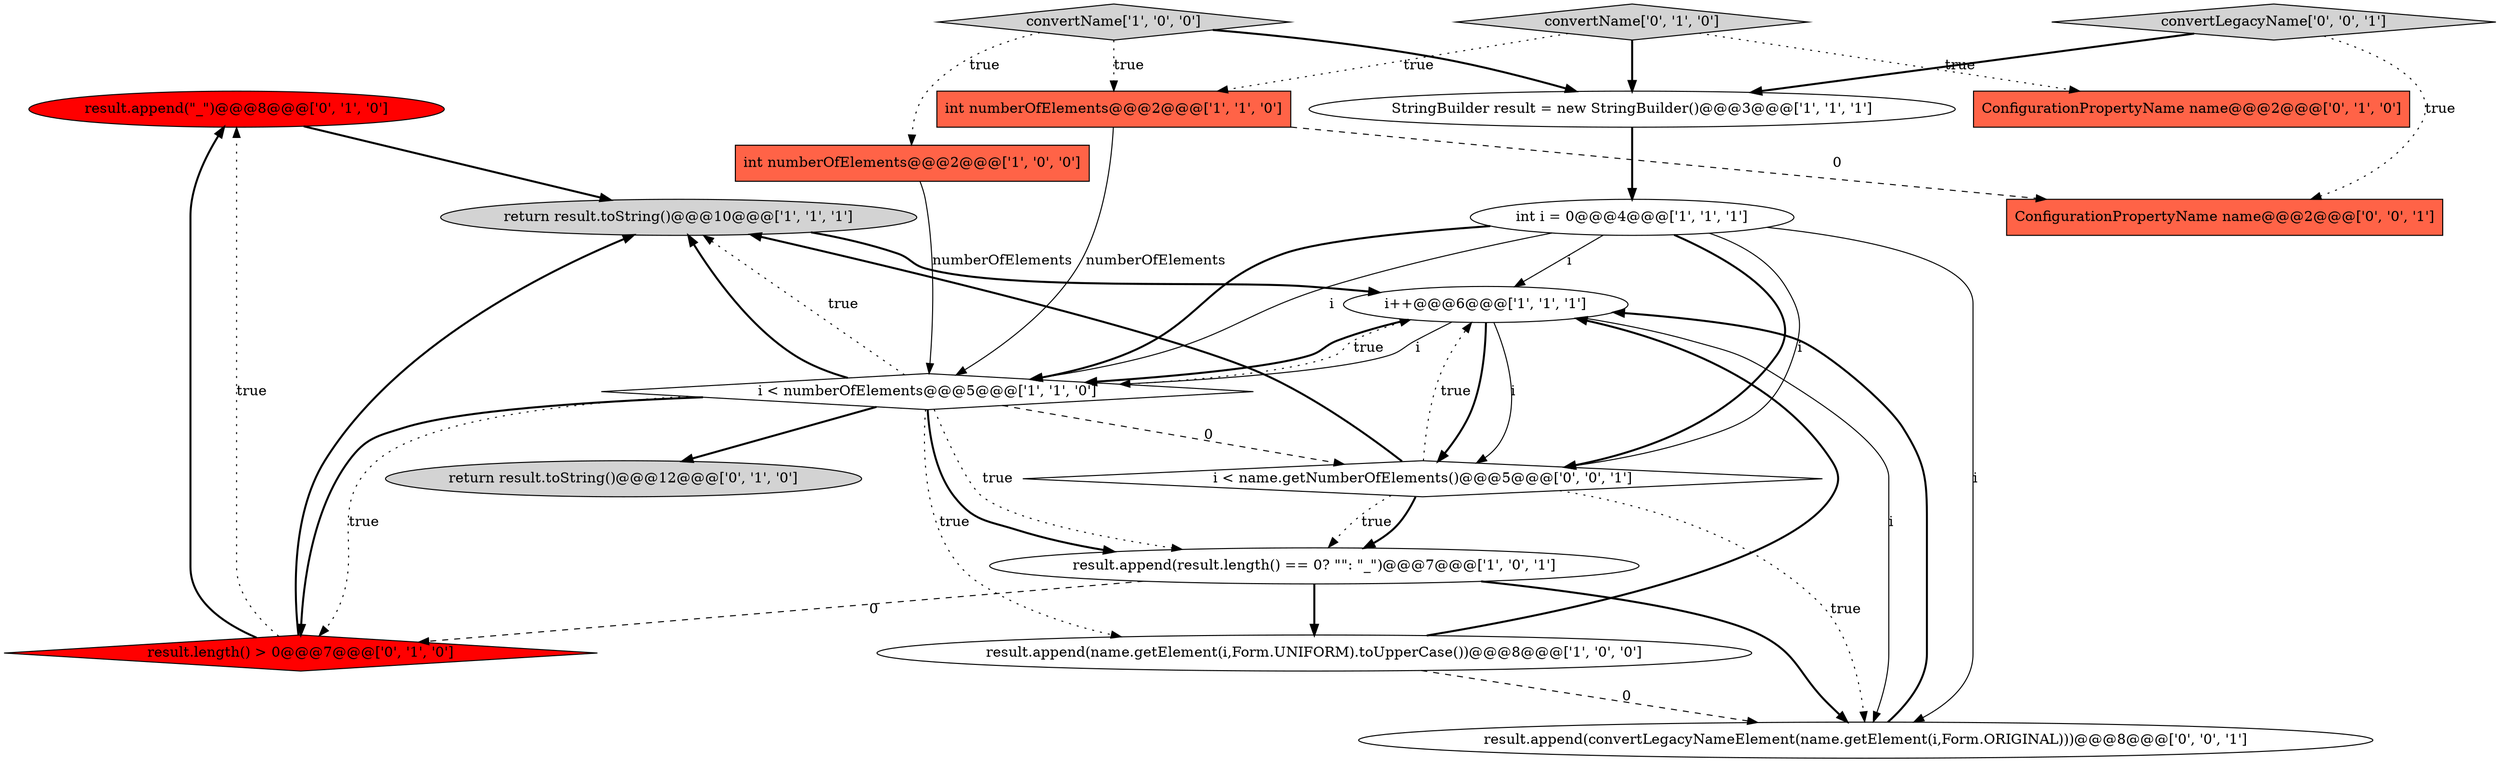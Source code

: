 digraph {
14 [style = filled, label = "result.append(\"_\")@@@8@@@['0', '1', '0']", fillcolor = red, shape = ellipse image = "AAA1AAABBB2BBB"];
15 [style = filled, label = "i < name.getNumberOfElements()@@@5@@@['0', '0', '1']", fillcolor = white, shape = diamond image = "AAA0AAABBB3BBB"];
0 [style = filled, label = "return result.toString()@@@10@@@['1', '1', '1']", fillcolor = lightgray, shape = ellipse image = "AAA0AAABBB1BBB"];
12 [style = filled, label = "convertName['0', '1', '0']", fillcolor = lightgray, shape = diamond image = "AAA0AAABBB2BBB"];
1 [style = filled, label = "result.append(result.length() == 0? \"\": \"_\")@@@7@@@['1', '0', '1']", fillcolor = white, shape = ellipse image = "AAA0AAABBB1BBB"];
13 [style = filled, label = "result.length() > 0@@@7@@@['0', '1', '0']", fillcolor = red, shape = diamond image = "AAA1AAABBB2BBB"];
18 [style = filled, label = "result.append(convertLegacyNameElement(name.getElement(i,Form.ORIGINAL)))@@@8@@@['0', '0', '1']", fillcolor = white, shape = ellipse image = "AAA0AAABBB3BBB"];
10 [style = filled, label = "ConfigurationPropertyName name@@@2@@@['0', '1', '0']", fillcolor = tomato, shape = box image = "AAA0AAABBB2BBB"];
7 [style = filled, label = "convertName['1', '0', '0']", fillcolor = lightgray, shape = diamond image = "AAA0AAABBB1BBB"];
16 [style = filled, label = "ConfigurationPropertyName name@@@2@@@['0', '0', '1']", fillcolor = tomato, shape = box image = "AAA0AAABBB3BBB"];
4 [style = filled, label = "StringBuilder result = new StringBuilder()@@@3@@@['1', '1', '1']", fillcolor = white, shape = ellipse image = "AAA0AAABBB1BBB"];
11 [style = filled, label = "return result.toString()@@@12@@@['0', '1', '0']", fillcolor = lightgray, shape = ellipse image = "AAA0AAABBB2BBB"];
3 [style = filled, label = "int numberOfElements@@@2@@@['1', '1', '0']", fillcolor = tomato, shape = box image = "AAA0AAABBB1BBB"];
8 [style = filled, label = "int i = 0@@@4@@@['1', '1', '1']", fillcolor = white, shape = ellipse image = "AAA0AAABBB1BBB"];
6 [style = filled, label = "i < numberOfElements@@@5@@@['1', '1', '0']", fillcolor = white, shape = diamond image = "AAA0AAABBB1BBB"];
5 [style = filled, label = "result.append(name.getElement(i,Form.UNIFORM).toUpperCase())@@@8@@@['1', '0', '0']", fillcolor = white, shape = ellipse image = "AAA0AAABBB1BBB"];
2 [style = filled, label = "int numberOfElements@@@2@@@['1', '0', '0']", fillcolor = tomato, shape = box image = "AAA0AAABBB1BBB"];
9 [style = filled, label = "i++@@@6@@@['1', '1', '1']", fillcolor = white, shape = ellipse image = "AAA0AAABBB1BBB"];
17 [style = filled, label = "convertLegacyName['0', '0', '1']", fillcolor = lightgray, shape = diamond image = "AAA0AAABBB3BBB"];
1->5 [style = bold, label=""];
7->2 [style = dotted, label="true"];
12->3 [style = dotted, label="true"];
0->9 [style = bold, label=""];
8->15 [style = bold, label=""];
5->9 [style = bold, label=""];
8->15 [style = solid, label="i"];
8->18 [style = solid, label="i"];
6->13 [style = dotted, label="true"];
15->18 [style = dotted, label="true"];
3->16 [style = dashed, label="0"];
6->1 [style = dotted, label="true"];
1->18 [style = bold, label=""];
8->6 [style = bold, label=""];
6->0 [style = bold, label=""];
7->4 [style = bold, label=""];
5->18 [style = dashed, label="0"];
8->9 [style = solid, label="i"];
9->15 [style = solid, label="i"];
15->9 [style = dotted, label="true"];
9->6 [style = bold, label=""];
17->16 [style = dotted, label="true"];
1->13 [style = dashed, label="0"];
6->1 [style = bold, label=""];
14->0 [style = bold, label=""];
9->6 [style = solid, label="i"];
12->4 [style = bold, label=""];
6->9 [style = dotted, label="true"];
7->3 [style = dotted, label="true"];
12->10 [style = dotted, label="true"];
9->15 [style = bold, label=""];
15->1 [style = dotted, label="true"];
6->15 [style = dashed, label="0"];
6->11 [style = bold, label=""];
6->13 [style = bold, label=""];
15->0 [style = bold, label=""];
18->9 [style = bold, label=""];
4->8 [style = bold, label=""];
2->6 [style = solid, label="numberOfElements"];
3->6 [style = solid, label="numberOfElements"];
6->0 [style = dotted, label="true"];
13->14 [style = dotted, label="true"];
13->14 [style = bold, label=""];
8->6 [style = solid, label="i"];
17->4 [style = bold, label=""];
9->18 [style = solid, label="i"];
6->5 [style = dotted, label="true"];
13->0 [style = bold, label=""];
15->1 [style = bold, label=""];
}
